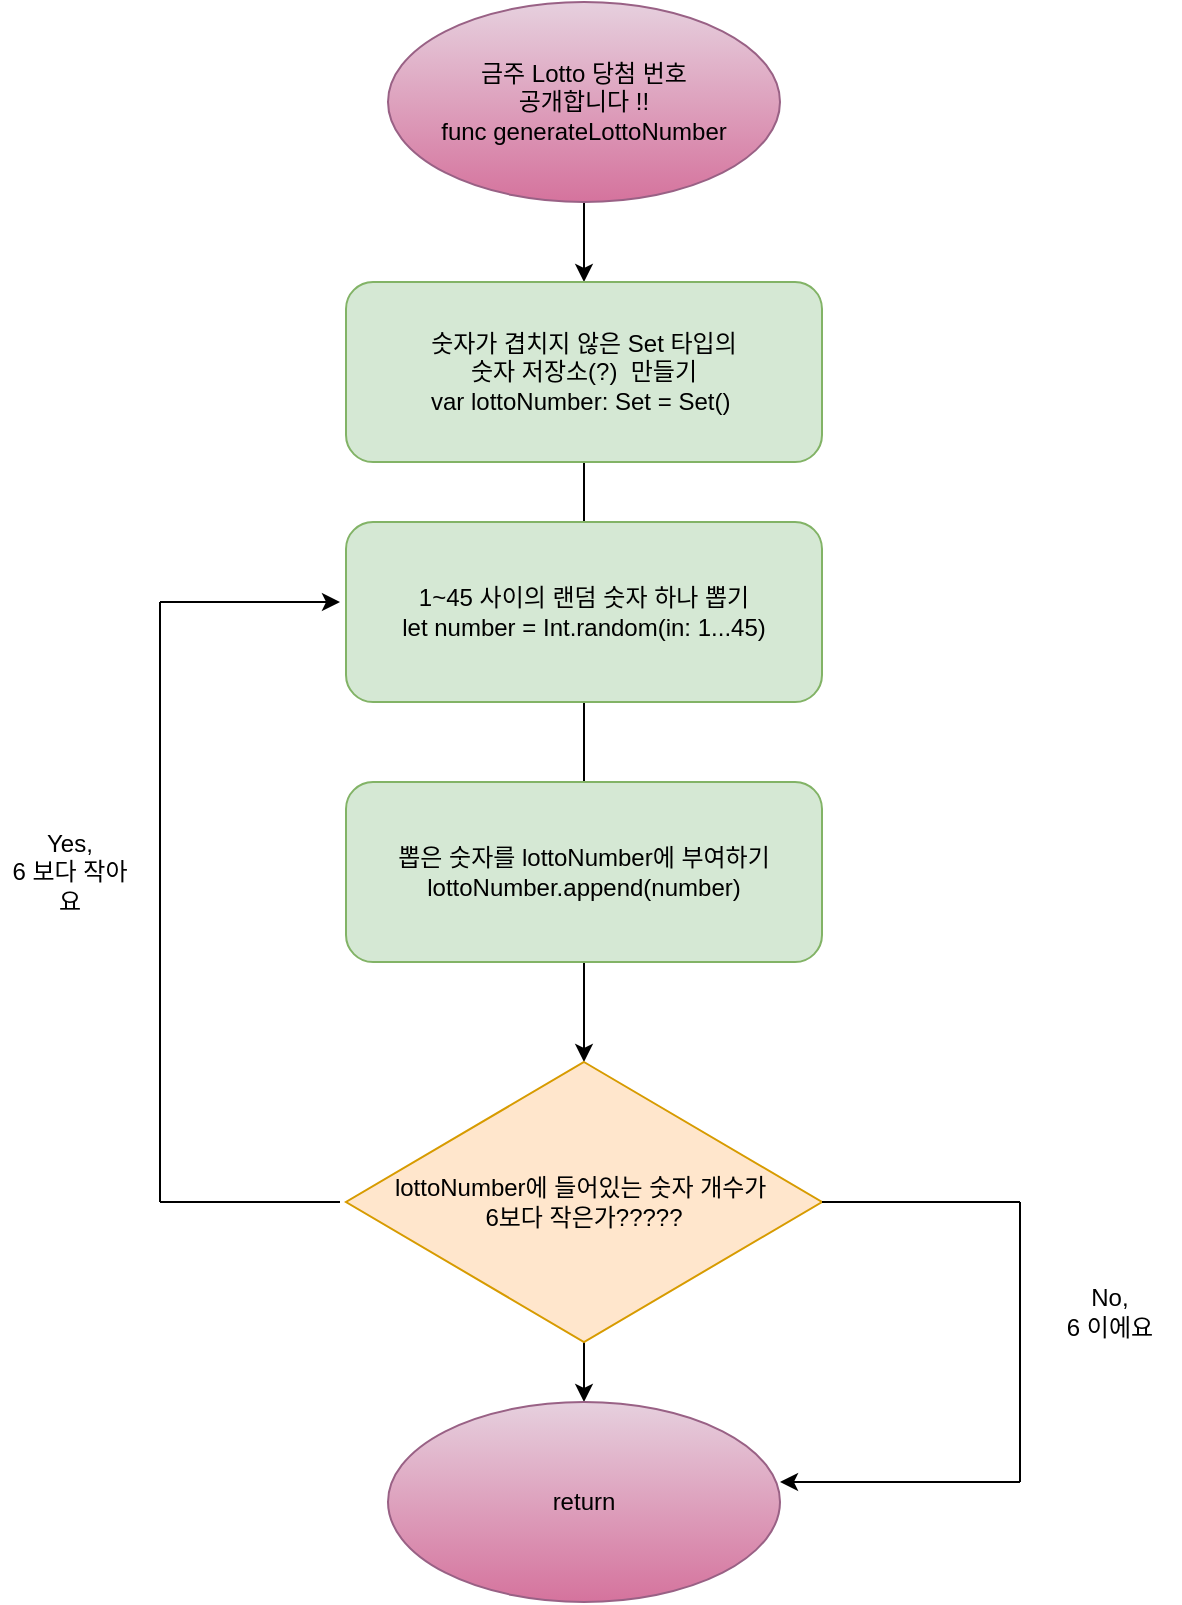 <mxfile version="16.6.6" type="device"><diagram id="7rFc0yGm8PbOS5TDqVMW" name="Page-1"><mxGraphModel dx="679" dy="439" grid="1" gridSize="10" guides="1" tooltips="1" connect="1" arrows="1" fold="1" page="1" pageScale="1" pageWidth="827" pageHeight="1169" math="0" shadow="0"><root><mxCell id="0"/><mxCell id="1" parent="0"/><mxCell id="V3oYPhNI8EEatYSn6QlU-2" value="" style="edgeStyle=orthogonalEdgeStyle;rounded=0;orthogonalLoop=1;jettySize=auto;html=1;" edge="1" parent="1" source="Md98HUTqzU6XdCFryTfp-1" target="V3oYPhNI8EEatYSn6QlU-1"><mxGeometry relative="1" as="geometry"/></mxCell><mxCell id="Md98HUTqzU6XdCFryTfp-1" value="금주 Lotto 당첨 번호&lt;br&gt;공개합니다 !!&lt;br&gt;func generateLottoNumber" style="ellipse;whiteSpace=wrap;html=1;fillColor=#e6d0de;gradientColor=#d5739d;strokeColor=#996185;" parent="1" vertex="1"><mxGeometry x="354" y="60" width="196" height="100" as="geometry"/></mxCell><mxCell id="V3oYPhNI8EEatYSn6QlU-4" value="" style="edgeStyle=orthogonalEdgeStyle;rounded=0;orthogonalLoop=1;jettySize=auto;html=1;" edge="1" parent="1" source="V3oYPhNI8EEatYSn6QlU-1" target="V3oYPhNI8EEatYSn6QlU-3"><mxGeometry relative="1" as="geometry"/></mxCell><mxCell id="V3oYPhNI8EEatYSn6QlU-1" value="숫자가 겹치지 않은 Set 타입의 &lt;br&gt;숫자 저장소(?)&amp;nbsp; 만들기&lt;br&gt;var lottoNumber: Set = Set()&amp;nbsp;" style="rounded=1;whiteSpace=wrap;html=1;fillColor=#d5e8d4;strokeColor=#82b366;" vertex="1" parent="1"><mxGeometry x="333" y="200" width="238" height="90" as="geometry"/></mxCell><mxCell id="V3oYPhNI8EEatYSn6QlU-12" value="" style="edgeStyle=orthogonalEdgeStyle;rounded=0;orthogonalLoop=1;jettySize=auto;html=1;" edge="1" parent="1" source="V3oYPhNI8EEatYSn6QlU-3" target="V3oYPhNI8EEatYSn6QlU-11"><mxGeometry relative="1" as="geometry"/></mxCell><mxCell id="V3oYPhNI8EEatYSn6QlU-3" value="lottoNumber에 들어있는 숫자 개수가&amp;nbsp;&lt;br&gt;6보다 작은가?????" style="rhombus;whiteSpace=wrap;html=1;fillColor=#ffe6cc;strokeColor=#d79b00;" vertex="1" parent="1"><mxGeometry x="333" y="590" width="238" height="140" as="geometry"/></mxCell><mxCell id="V3oYPhNI8EEatYSn6QlU-5" value="1~45 사이의 랜덤 숫자 하나 뽑기&lt;br&gt;let number = Int.random(in: 1...45)" style="rounded=1;whiteSpace=wrap;html=1;fillColor=#d5e8d4;strokeColor=#82b366;" vertex="1" parent="1"><mxGeometry x="333" y="320" width="238" height="90" as="geometry"/></mxCell><mxCell id="V3oYPhNI8EEatYSn6QlU-6" value="뽑은 숫자를 lottoNumber에 부여하기&lt;br&gt;lottoNumber.append(number)" style="rounded=1;whiteSpace=wrap;html=1;fillColor=#d5e8d4;strokeColor=#82b366;" vertex="1" parent="1"><mxGeometry x="333" y="450" width="238" height="90" as="geometry"/></mxCell><mxCell id="V3oYPhNI8EEatYSn6QlU-7" value="" style="endArrow=none;html=1;rounded=0;" edge="1" parent="1"><mxGeometry width="50" height="50" relative="1" as="geometry"><mxPoint x="240" y="660" as="sourcePoint"/><mxPoint x="330" y="660" as="targetPoint"/></mxGeometry></mxCell><mxCell id="V3oYPhNI8EEatYSn6QlU-8" value="" style="endArrow=none;html=1;rounded=0;" edge="1" parent="1"><mxGeometry width="50" height="50" relative="1" as="geometry"><mxPoint x="240" y="660" as="sourcePoint"/><mxPoint x="240" y="360" as="targetPoint"/></mxGeometry></mxCell><mxCell id="V3oYPhNI8EEatYSn6QlU-9" value="" style="endArrow=classic;html=1;rounded=0;" edge="1" parent="1"><mxGeometry width="50" height="50" relative="1" as="geometry"><mxPoint x="240" y="360" as="sourcePoint"/><mxPoint x="330" y="360" as="targetPoint"/></mxGeometry></mxCell><mxCell id="V3oYPhNI8EEatYSn6QlU-10" value="Yes,&lt;br&gt;6 보다 작아요" style="text;html=1;strokeColor=none;fillColor=none;align=center;verticalAlign=middle;whiteSpace=wrap;rounded=0;" vertex="1" parent="1"><mxGeometry x="160" y="480" width="70" height="30" as="geometry"/></mxCell><mxCell id="V3oYPhNI8EEatYSn6QlU-11" value="return" style="ellipse;whiteSpace=wrap;html=1;fillColor=#e6d0de;gradientColor=#d5739d;strokeColor=#996185;" vertex="1" parent="1"><mxGeometry x="354" y="760" width="196" height="100" as="geometry"/></mxCell><mxCell id="V3oYPhNI8EEatYSn6QlU-13" value="" style="endArrow=none;html=1;rounded=0;exitX=1;exitY=0.5;exitDx=0;exitDy=0;" edge="1" parent="1" source="V3oYPhNI8EEatYSn6QlU-3"><mxGeometry width="50" height="50" relative="1" as="geometry"><mxPoint x="590" y="670" as="sourcePoint"/><mxPoint x="670" y="660" as="targetPoint"/></mxGeometry></mxCell><mxCell id="V3oYPhNI8EEatYSn6QlU-14" value="" style="endArrow=none;html=1;rounded=0;" edge="1" parent="1"><mxGeometry width="50" height="50" relative="1" as="geometry"><mxPoint x="670" y="800" as="sourcePoint"/><mxPoint x="670" y="660" as="targetPoint"/></mxGeometry></mxCell><mxCell id="V3oYPhNI8EEatYSn6QlU-15" value="" style="endArrow=classic;html=1;rounded=0;" edge="1" parent="1"><mxGeometry width="50" height="50" relative="1" as="geometry"><mxPoint x="670" y="800" as="sourcePoint"/><mxPoint x="550" y="800" as="targetPoint"/></mxGeometry></mxCell><mxCell id="V3oYPhNI8EEatYSn6QlU-16" value="No,&lt;br&gt;6 이에요" style="text;html=1;strokeColor=none;fillColor=none;align=center;verticalAlign=middle;whiteSpace=wrap;rounded=0;" vertex="1" parent="1"><mxGeometry x="680" y="700" width="70" height="30" as="geometry"/></mxCell></root></mxGraphModel></diagram></mxfile>